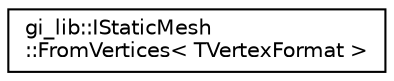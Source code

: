 digraph "Graphical Class Hierarchy"
{
  edge [fontname="Helvetica",fontsize="10",labelfontname="Helvetica",labelfontsize="10"];
  node [fontname="Helvetica",fontsize="10",shape=record];
  rankdir="LR";
  Node1 [label="gi_lib::IStaticMesh\l::FromVertices\< TVertexFormat \>",height=0.2,width=0.4,color="black", fillcolor="white", style="filled",URL="$structgi__lib_1_1_i_static_mesh_1_1_from_vertices.html",tooltip="Structure used to build a mesh from an array of vertices. "];
}
